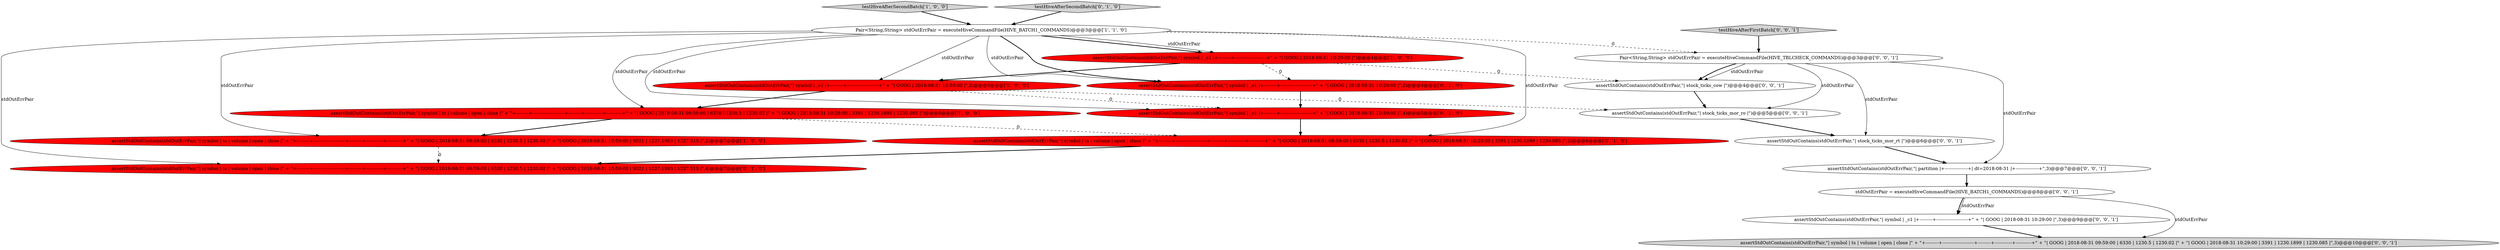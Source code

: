 digraph {
6 [style = filled, label = "assertStdOutContains(stdOutErrPair,\"| symbol | _c1 |+---------+----------------------+\" + \"| GOOG | 2018-08-31 10:29:00 |\",2)@@@4@@@['0', '1', '0']", fillcolor = red, shape = ellipse image = "AAA1AAABBB2BBB"];
16 [style = filled, label = "assertStdOutContains(stdOutErrPair,\"| stock_ticks_mor_ro |\")@@@5@@@['0', '0', '1']", fillcolor = white, shape = ellipse image = "AAA0AAABBB3BBB"];
11 [style = filled, label = "assertStdOutContains(stdOutErrPair,\"| stock_ticks_mor_rt |\")@@@6@@@['0', '0', '1']", fillcolor = white, shape = ellipse image = "AAA0AAABBB3BBB"];
14 [style = filled, label = "stdOutErrPair = executeHiveCommandFile(HIVE_BATCH1_COMMANDS)@@@8@@@['0', '0', '1']", fillcolor = white, shape = ellipse image = "AAA0AAABBB3BBB"];
19 [style = filled, label = "assertStdOutContains(stdOutErrPair,\"| symbol | _c1 |+---------+----------------------+\" + \"| GOOG | 2018-08-31 10:29:00 |\",3)@@@9@@@['0', '0', '1']", fillcolor = white, shape = ellipse image = "AAA0AAABBB3BBB"];
0 [style = filled, label = "assertStdOutContains(stdOutErrPair,\"| symbol | ts | volume | open | close |\" + \"+---------+----------------------+---------+------------+-----------+\" + \"| GOOG | 2018-08-31 09:59:00 | 6330 | 1230.5 | 1230.02 |\" + \"| GOOG | 2018-08-31 10:29:00 | 3391 | 1230.1899 | 1230.085 |\")@@@6@@@['1', '0', '0']", fillcolor = red, shape = ellipse image = "AAA1AAABBB1BBB"];
12 [style = filled, label = "assertStdOutContains(stdOutErrPair,\"| partition |+----------------+| dt=2018-08-31 |+----------------+\",3)@@@7@@@['0', '0', '1']", fillcolor = white, shape = ellipse image = "AAA0AAABBB3BBB"];
15 [style = filled, label = "testHiveAfterFirstBatch['0', '0', '1']", fillcolor = lightgray, shape = diamond image = "AAA0AAABBB3BBB"];
3 [style = filled, label = "assertStdOutContains(stdOutErrPair,\"| symbol | _c1 |+---------+----------------------+\" + \"| GOOG | 2018-08-31 10:29:00 |\")@@@4@@@['1', '0', '0']", fillcolor = red, shape = ellipse image = "AAA1AAABBB1BBB"];
9 [style = filled, label = "assertStdOutContains(stdOutErrPair,\"| symbol | ts | volume | open | close |\" + \"+---------+----------------------+---------+------------+-----------+\" + \"| GOOG | 2018-08-31 09:59:00 | 6330 | 1230.5 | 1230.02 |\" + \"| GOOG | 2018-08-31 10:59:00 | 9021 | 1227.1993 | 1227.215 |\",4)@@@7@@@['0', '1', '0']", fillcolor = red, shape = ellipse image = "AAA1AAABBB2BBB"];
18 [style = filled, label = "assertStdOutContains(stdOutErrPair,\"| symbol | ts | volume | open | close |\" + \"+---------+----------------------+---------+------------+-----------+\" + \"| GOOG | 2018-08-31 09:59:00 | 6330 | 1230.5 | 1230.02 |\" + \"| GOOG | 2018-08-31 10:29:00 | 3391 | 1230.1899 | 1230.085 |\",3)@@@10@@@['0', '0', '1']", fillcolor = lightgray, shape = ellipse image = "AAA0AAABBB3BBB"];
5 [style = filled, label = "testHiveAfterSecondBatch['1', '0', '0']", fillcolor = lightgray, shape = diamond image = "AAA0AAABBB1BBB"];
2 [style = filled, label = "Pair<String,String> stdOutErrPair = executeHiveCommandFile(HIVE_BATCH1_COMMANDS)@@@3@@@['1', '1', '0']", fillcolor = white, shape = ellipse image = "AAA0AAABBB1BBB"];
1 [style = filled, label = "assertStdOutContains(stdOutErrPair,\"| symbol | ts | volume | open | close |\" + \"+---------+----------------------+---------+------------+-----------+\" + \"| GOOG | 2018-08-31 09:59:00 | 6330 | 1230.5 | 1230.02 |\" + \"| GOOG | 2018-08-31 10:59:00 | 9021 | 1227.1993 | 1227.215 |\",2)@@@7@@@['1', '0', '0']", fillcolor = red, shape = ellipse image = "AAA1AAABBB1BBB"];
13 [style = filled, label = "Pair<String,String> stdOutErrPair = executeHiveCommandFile(HIVE_TBLCHECK_COMMANDS)@@@3@@@['0', '0', '1']", fillcolor = white, shape = ellipse image = "AAA0AAABBB3BBB"];
7 [style = filled, label = "testHiveAfterSecondBatch['0', '1', '0']", fillcolor = lightgray, shape = diamond image = "AAA0AAABBB2BBB"];
17 [style = filled, label = "assertStdOutContains(stdOutErrPair,\"| stock_ticks_cow |\")@@@4@@@['0', '0', '1']", fillcolor = white, shape = ellipse image = "AAA0AAABBB3BBB"];
4 [style = filled, label = "assertStdOutContains(stdOutErrPair,\"| symbol | _c1 |+---------+----------------------+\" + \"| GOOG | 2018-08-31 10:59:00 |\",2)@@@5@@@['1', '0', '0']", fillcolor = red, shape = ellipse image = "AAA1AAABBB1BBB"];
10 [style = filled, label = "assertStdOutContains(stdOutErrPair,\"| symbol | ts | volume | open | close |\" + \"+---------+----------------------+---------+------------+-----------+\" + \"| GOOG | 2018-08-31 09:59:00 | 6330 | 1230.5 | 1230.02 |\" + \"| GOOG | 2018-08-31 10:29:00 | 3391 | 1230.1899 | 1230.085 |\",2)@@@6@@@['0', '1', '0']", fillcolor = red, shape = ellipse image = "AAA1AAABBB2BBB"];
8 [style = filled, label = "assertStdOutContains(stdOutErrPair,\"| symbol | _c1 |+---------+----------------------+\" + \"| GOOG | 2018-08-31 10:59:00 |\",4)@@@5@@@['0', '1', '0']", fillcolor = red, shape = ellipse image = "AAA1AAABBB2BBB"];
8->10 [style = bold, label=""];
19->18 [style = bold, label=""];
15->13 [style = bold, label=""];
2->9 [style = solid, label="stdOutErrPair"];
16->11 [style = bold, label=""];
3->6 [style = dashed, label="0"];
3->17 [style = dashed, label="0"];
4->16 [style = dashed, label="0"];
2->6 [style = bold, label=""];
2->3 [style = bold, label=""];
1->9 [style = dashed, label="0"];
14->19 [style = bold, label=""];
11->12 [style = bold, label=""];
2->3 [style = solid, label="stdOutErrPair"];
2->1 [style = solid, label="stdOutErrPair"];
13->17 [style = solid, label="stdOutErrPair"];
2->6 [style = solid, label="stdOutErrPair"];
2->10 [style = solid, label="stdOutErrPair"];
13->11 [style = solid, label="stdOutErrPair"];
3->4 [style = bold, label=""];
2->8 [style = solid, label="stdOutErrPair"];
0->10 [style = dashed, label="0"];
4->0 [style = bold, label=""];
13->17 [style = bold, label=""];
5->2 [style = bold, label=""];
14->19 [style = solid, label="stdOutErrPair"];
7->2 [style = bold, label=""];
0->1 [style = bold, label=""];
2->13 [style = dashed, label="0"];
6->8 [style = bold, label=""];
12->14 [style = bold, label=""];
4->8 [style = dashed, label="0"];
2->4 [style = solid, label="stdOutErrPair"];
13->16 [style = solid, label="stdOutErrPair"];
2->0 [style = solid, label="stdOutErrPair"];
10->9 [style = bold, label=""];
13->12 [style = solid, label="stdOutErrPair"];
17->16 [style = bold, label=""];
14->18 [style = solid, label="stdOutErrPair"];
}
